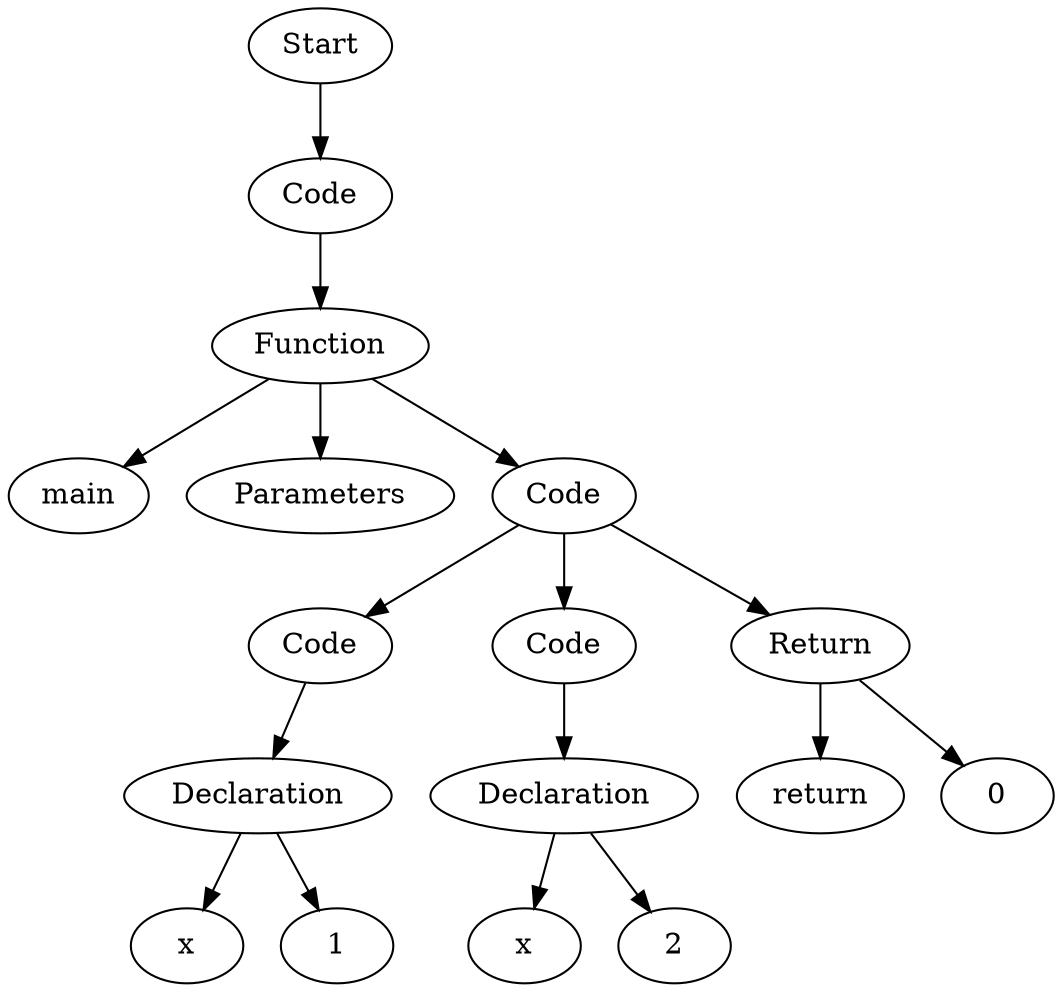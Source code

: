 digraph AST {
  "126005219096512" [label="Start"];
  "126005219096512" -> "126005219094112";
  "126005219094112" [label="Code"];
  "126005219094112" -> "126005219087632";
  "126005219087632" [label="Function"];
  "126005219087632" -> "126005219093824";
  "126005219087632" -> "126005219084368";
  "126005219087632" -> "126005219096368";
  "126005219093824" [label="main"];
  "126005219084368" [label="Parameters"];
  "126005219096368" [label="Code"];
  "126005219096368" -> "126005219089024";
  "126005219096368" -> "126005219096608";
  "126005219096368" -> "126005219093632";
  "126005219089024" [label="Code"];
  "126005219089024" -> "126005219096752";
  "126005219096752" [label="Declaration"];
  "126005219096752" -> "126005219097328";
  "126005219096752" -> "126005219095888";
  "126005219097328" [label="x"];
  "126005219095888" [label="1"];
  "126005219096608" [label="Code"];
  "126005219096608" -> "126005219094880";
  "126005219094880" [label="Declaration"];
  "126005219094880" -> "126005219082304";
  "126005219094880" -> "126005219091376";
  "126005219082304" [label="x"];
  "126005219091376" [label="2"];
  "126005219093632" [label="Return"];
  "126005219093632" -> "126005219091280";
  "126005219093632" -> "126005219093344";
  "126005219091280" [label="return"];
  "126005219093344" [label="0"];
}
